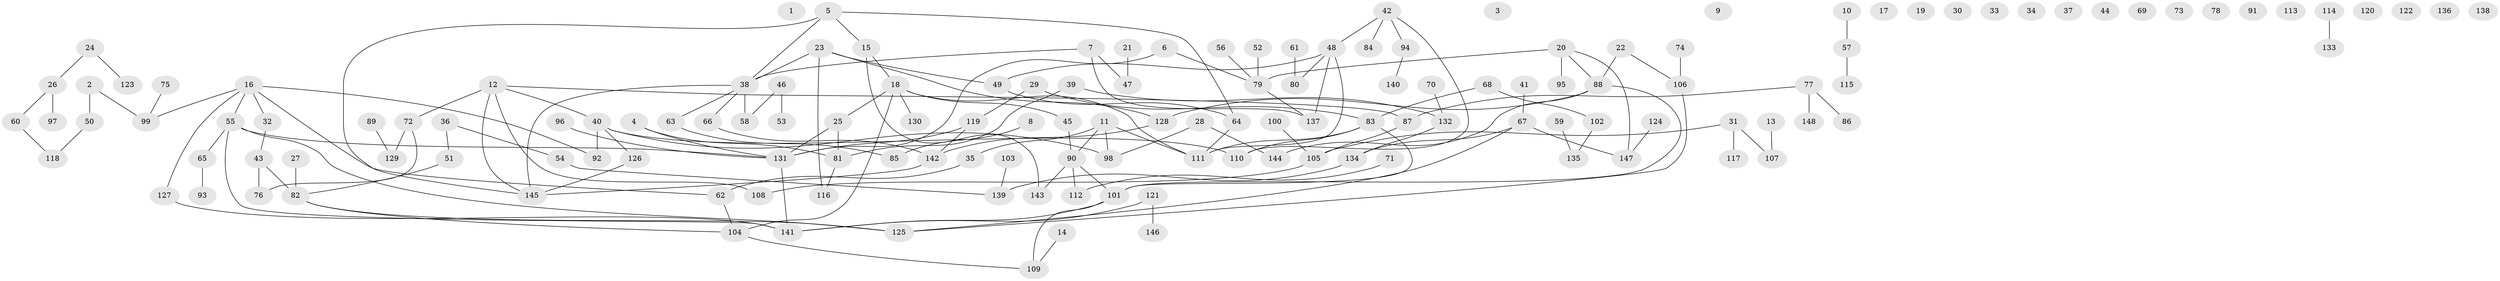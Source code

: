 // coarse degree distribution, {0: 0.18446601941747573, 1: 0.2815533980582524, 6: 0.038834951456310676, 5: 0.10679611650485436, 2: 0.20388349514563106, 4: 0.06796116504854369, 3: 0.0970873786407767, 7: 0.019417475728155338}
// Generated by graph-tools (version 1.1) at 2025/43/03/04/25 21:43:52]
// undirected, 148 vertices, 163 edges
graph export_dot {
graph [start="1"]
  node [color=gray90,style=filled];
  1;
  2;
  3;
  4;
  5;
  6;
  7;
  8;
  9;
  10;
  11;
  12;
  13;
  14;
  15;
  16;
  17;
  18;
  19;
  20;
  21;
  22;
  23;
  24;
  25;
  26;
  27;
  28;
  29;
  30;
  31;
  32;
  33;
  34;
  35;
  36;
  37;
  38;
  39;
  40;
  41;
  42;
  43;
  44;
  45;
  46;
  47;
  48;
  49;
  50;
  51;
  52;
  53;
  54;
  55;
  56;
  57;
  58;
  59;
  60;
  61;
  62;
  63;
  64;
  65;
  66;
  67;
  68;
  69;
  70;
  71;
  72;
  73;
  74;
  75;
  76;
  77;
  78;
  79;
  80;
  81;
  82;
  83;
  84;
  85;
  86;
  87;
  88;
  89;
  90;
  91;
  92;
  93;
  94;
  95;
  96;
  97;
  98;
  99;
  100;
  101;
  102;
  103;
  104;
  105;
  106;
  107;
  108;
  109;
  110;
  111;
  112;
  113;
  114;
  115;
  116;
  117;
  118;
  119;
  120;
  121;
  122;
  123;
  124;
  125;
  126;
  127;
  128;
  129;
  130;
  131;
  132;
  133;
  134;
  135;
  136;
  137;
  138;
  139;
  140;
  141;
  142;
  143;
  144;
  145;
  146;
  147;
  148;
  2 -- 50;
  2 -- 99;
  4 -- 81;
  4 -- 131;
  5 -- 15;
  5 -- 38;
  5 -- 64;
  5 -- 145;
  6 -- 79;
  6 -- 131;
  7 -- 38;
  7 -- 47;
  7 -- 137;
  8 -- 85;
  10 -- 57;
  11 -- 35;
  11 -- 90;
  11 -- 98;
  11 -- 111;
  12 -- 40;
  12 -- 72;
  12 -- 87;
  12 -- 108;
  12 -- 145;
  13 -- 107;
  14 -- 109;
  15 -- 18;
  15 -- 143;
  16 -- 32;
  16 -- 55;
  16 -- 62;
  16 -- 92;
  16 -- 99;
  16 -- 127;
  18 -- 25;
  18 -- 45;
  18 -- 104;
  18 -- 111;
  18 -- 130;
  20 -- 79;
  20 -- 88;
  20 -- 95;
  20 -- 147;
  21 -- 47;
  22 -- 88;
  22 -- 106;
  23 -- 38;
  23 -- 49;
  23 -- 116;
  23 -- 128;
  24 -- 26;
  24 -- 123;
  25 -- 81;
  25 -- 131;
  26 -- 60;
  26 -- 97;
  27 -- 82;
  28 -- 98;
  28 -- 144;
  29 -- 83;
  29 -- 119;
  31 -- 105;
  31 -- 107;
  31 -- 117;
  32 -- 43;
  35 -- 62;
  36 -- 51;
  36 -- 54;
  38 -- 58;
  38 -- 63;
  38 -- 66;
  38 -- 145;
  39 -- 81;
  39 -- 132;
  40 -- 92;
  40 -- 98;
  40 -- 110;
  40 -- 126;
  41 -- 67;
  42 -- 48;
  42 -- 84;
  42 -- 94;
  42 -- 110;
  43 -- 76;
  43 -- 82;
  45 -- 90;
  46 -- 53;
  46 -- 58;
  48 -- 49;
  48 -- 80;
  48 -- 111;
  48 -- 137;
  49 -- 64;
  50 -- 118;
  51 -- 82;
  52 -- 79;
  54 -- 139;
  55 -- 65;
  55 -- 125;
  55 -- 131;
  55 -- 141;
  56 -- 79;
  57 -- 115;
  59 -- 135;
  60 -- 118;
  61 -- 80;
  62 -- 104;
  63 -- 85;
  64 -- 111;
  65 -- 93;
  66 -- 142;
  67 -- 125;
  67 -- 134;
  67 -- 147;
  68 -- 83;
  68 -- 102;
  70 -- 132;
  71 -- 112;
  72 -- 76;
  72 -- 129;
  74 -- 106;
  75 -- 99;
  77 -- 86;
  77 -- 87;
  77 -- 148;
  79 -- 137;
  81 -- 116;
  82 -- 104;
  82 -- 125;
  83 -- 101;
  83 -- 110;
  83 -- 111;
  87 -- 105;
  88 -- 101;
  88 -- 128;
  88 -- 144;
  89 -- 129;
  90 -- 101;
  90 -- 112;
  90 -- 143;
  94 -- 140;
  96 -- 131;
  100 -- 105;
  101 -- 109;
  101 -- 141;
  102 -- 135;
  103 -- 139;
  104 -- 109;
  105 -- 108;
  106 -- 125;
  114 -- 133;
  119 -- 131;
  119 -- 142;
  121 -- 141;
  121 -- 146;
  124 -- 147;
  126 -- 145;
  127 -- 141;
  128 -- 142;
  131 -- 141;
  132 -- 134;
  134 -- 139;
  142 -- 145;
}
